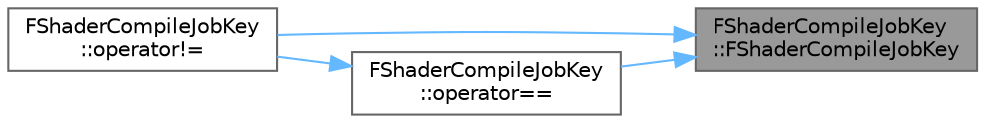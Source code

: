 digraph "FShaderCompileJobKey::FShaderCompileJobKey"
{
 // INTERACTIVE_SVG=YES
 // LATEX_PDF_SIZE
  bgcolor="transparent";
  edge [fontname=Helvetica,fontsize=10,labelfontname=Helvetica,labelfontsize=10];
  node [fontname=Helvetica,fontsize=10,shape=box,height=0.2,width=0.4];
  rankdir="RL";
  Node1 [id="Node000001",label="FShaderCompileJobKey\l::FShaderCompileJobKey",height=0.2,width=0.4,color="gray40", fillcolor="grey60", style="filled", fontcolor="black",tooltip=" "];
  Node1 -> Node2 [id="edge1_Node000001_Node000002",dir="back",color="steelblue1",style="solid",tooltip=" "];
  Node2 [id="Node000002",label="FShaderCompileJobKey\l::operator!=",height=0.2,width=0.4,color="grey40", fillcolor="white", style="filled",URL="$d1/dc7/structFShaderCompileJobKey.html#ac9715903a6ebaa3fa2da12176139effe",tooltip=" "];
  Node1 -> Node3 [id="edge2_Node000001_Node000003",dir="back",color="steelblue1",style="solid",tooltip=" "];
  Node3 [id="Node000003",label="FShaderCompileJobKey\l::operator==",height=0.2,width=0.4,color="grey40", fillcolor="white", style="filled",URL="$d1/dc7/structFShaderCompileJobKey.html#a55bc6924337c8f9036b8812dd00a1b51",tooltip=" "];
  Node3 -> Node2 [id="edge3_Node000003_Node000002",dir="back",color="steelblue1",style="solid",tooltip=" "];
}
